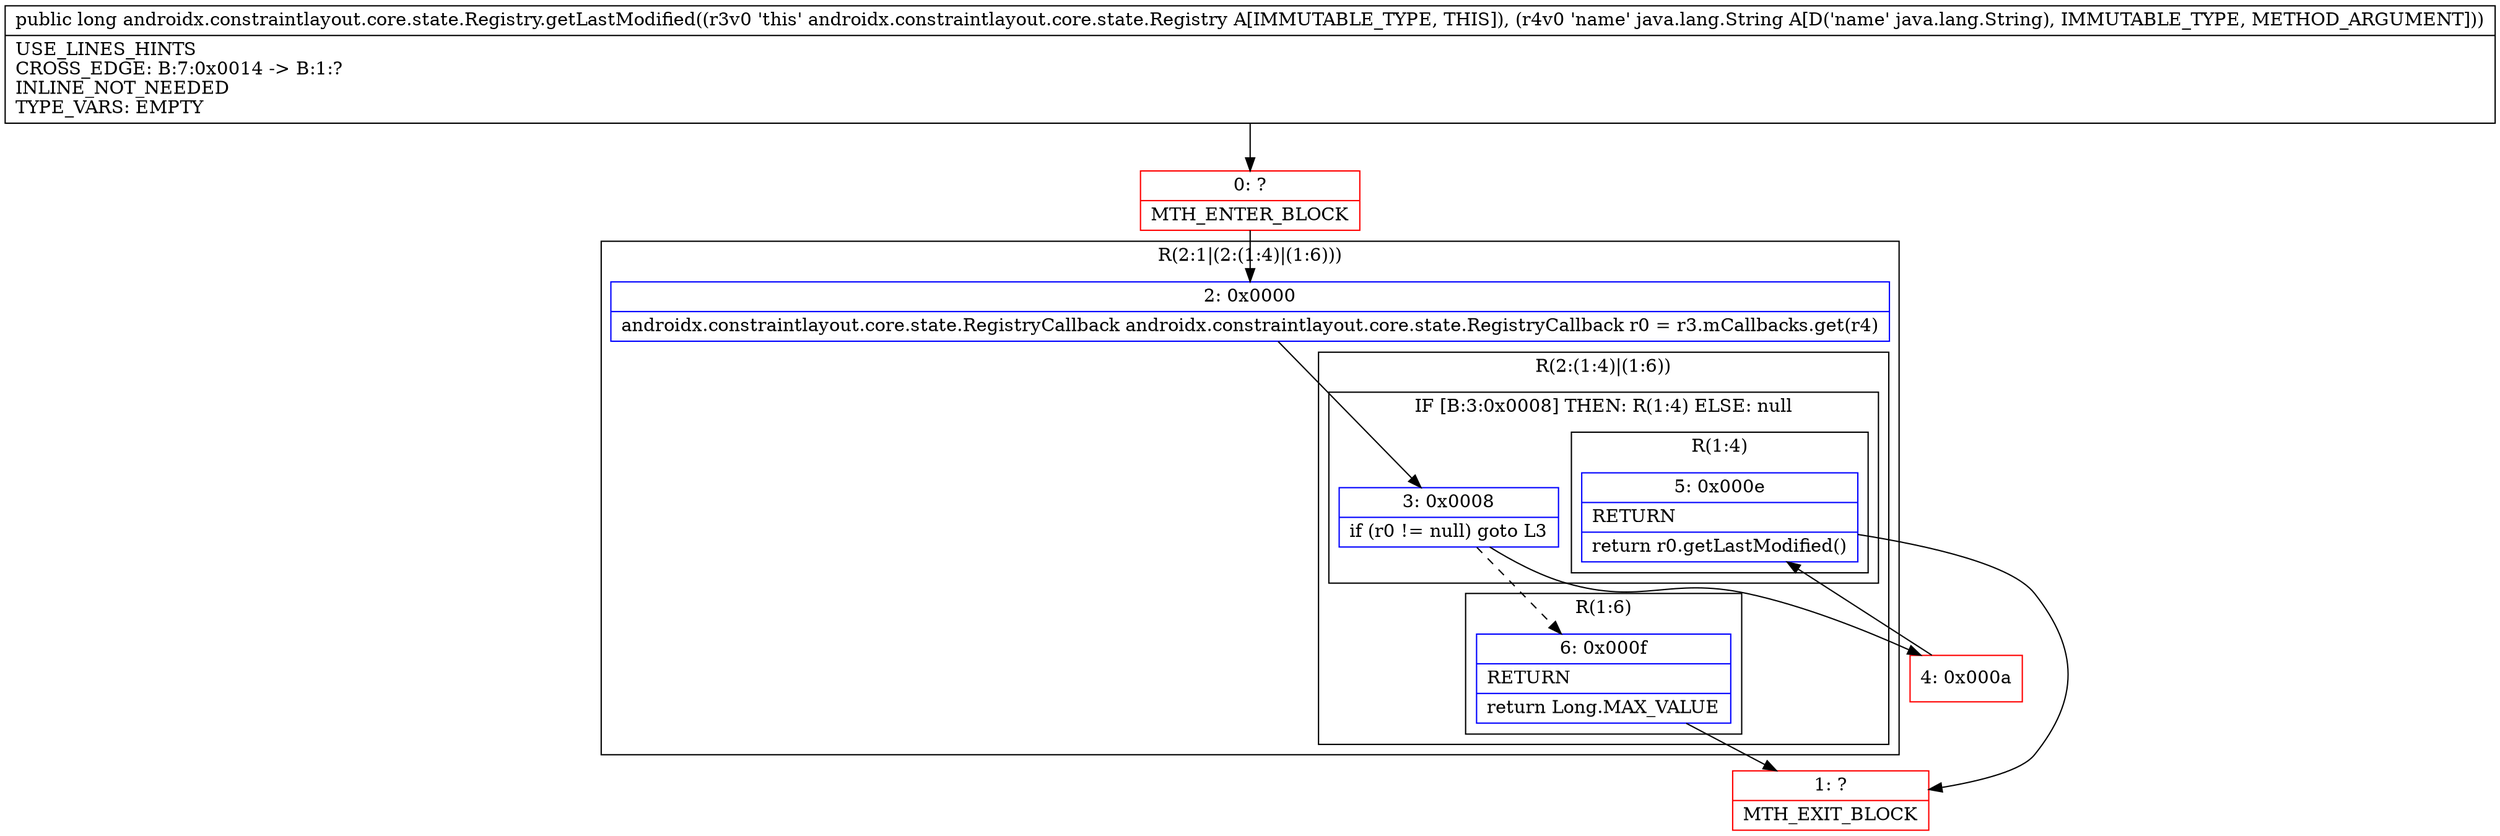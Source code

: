 digraph "CFG forandroidx.constraintlayout.core.state.Registry.getLastModified(Ljava\/lang\/String;)J" {
subgraph cluster_Region_1110020919 {
label = "R(2:1|(2:(1:4)|(1:6)))";
node [shape=record,color=blue];
Node_2 [shape=record,label="{2\:\ 0x0000|androidx.constraintlayout.core.state.RegistryCallback androidx.constraintlayout.core.state.RegistryCallback r0 = r3.mCallbacks.get(r4)\l}"];
subgraph cluster_Region_1098097511 {
label = "R(2:(1:4)|(1:6))";
node [shape=record,color=blue];
subgraph cluster_IfRegion_1931601297 {
label = "IF [B:3:0x0008] THEN: R(1:4) ELSE: null";
node [shape=record,color=blue];
Node_3 [shape=record,label="{3\:\ 0x0008|if (r0 != null) goto L3\l}"];
subgraph cluster_Region_1421656784 {
label = "R(1:4)";
node [shape=record,color=blue];
Node_5 [shape=record,label="{5\:\ 0x000e|RETURN\l|return r0.getLastModified()\l}"];
}
}
subgraph cluster_Region_447565357 {
label = "R(1:6)";
node [shape=record,color=blue];
Node_6 [shape=record,label="{6\:\ 0x000f|RETURN\l|return Long.MAX_VALUE\l}"];
}
}
}
Node_0 [shape=record,color=red,label="{0\:\ ?|MTH_ENTER_BLOCK\l}"];
Node_4 [shape=record,color=red,label="{4\:\ 0x000a}"];
Node_1 [shape=record,color=red,label="{1\:\ ?|MTH_EXIT_BLOCK\l}"];
MethodNode[shape=record,label="{public long androidx.constraintlayout.core.state.Registry.getLastModified((r3v0 'this' androidx.constraintlayout.core.state.Registry A[IMMUTABLE_TYPE, THIS]), (r4v0 'name' java.lang.String A[D('name' java.lang.String), IMMUTABLE_TYPE, METHOD_ARGUMENT]))  | USE_LINES_HINTS\lCROSS_EDGE: B:7:0x0014 \-\> B:1:?\lINLINE_NOT_NEEDED\lTYPE_VARS: EMPTY\l}"];
MethodNode -> Node_0;Node_2 -> Node_3;
Node_3 -> Node_4;
Node_3 -> Node_6[style=dashed];
Node_5 -> Node_1;
Node_6 -> Node_1;
Node_0 -> Node_2;
Node_4 -> Node_5;
}

